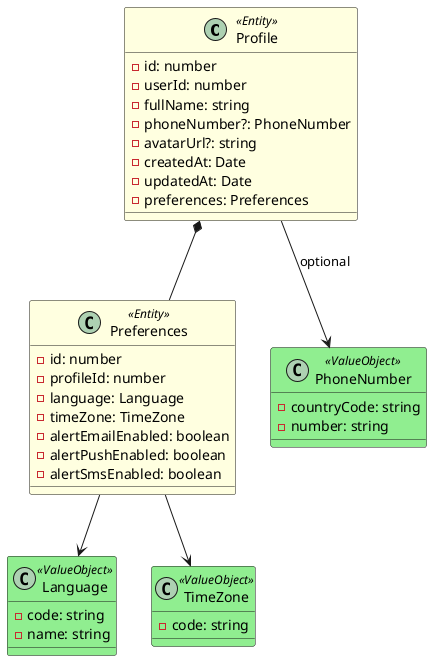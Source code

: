 @startuml Profile-And-Preferences-Frontend-Domain-Classes
' ========================
' Stereotypes colors
' ========================
skinparam class {
    BackgroundColor<<Entity>> LightYellow
    BackgroundColor<<ValueObject>> LightGreen
    BackgroundColor<<Enum>> Wheat
}

' ========================
' Entities (frontend models)
' ========================
class Profile <<Entity>> {
  - id: number
  - userId: number
  - fullName: string
  - phoneNumber?: PhoneNumber
  - avatarUrl?: string
  - createdAt: Date
  - updatedAt: Date
  - preferences: Preferences
}

class Preferences <<Entity>> {
  - id: number
  - profileId: number
  - language: Language
  - timeZone: TimeZone
  - alertEmailEnabled: boolean
  - alertPushEnabled: boolean
  - alertSmsEnabled: boolean
}

' ========================
' Value Objects
' ========================
class PhoneNumber <<ValueObject>> {
  - countryCode: string
  - number: string
}

class Language <<ValueObject>> {
  - code: string
  - name: string
}

class TimeZone <<ValueObject>> {
  - code: string
}

' ========================
' Relationships
' ========================
Profile *-- Preferences
Profile --> PhoneNumber : optional
Preferences --> Language
Preferences --> TimeZone
@enduml
